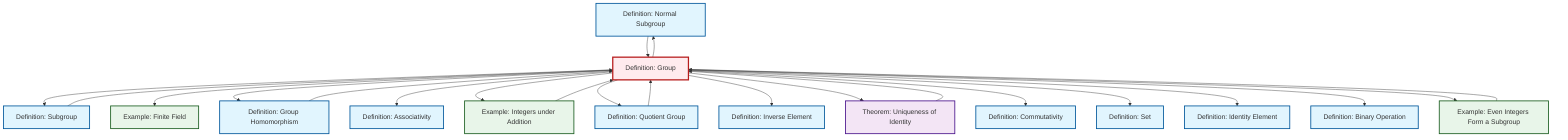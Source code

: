 graph TD
    classDef definition fill:#e1f5fe,stroke:#01579b,stroke-width:2px
    classDef theorem fill:#f3e5f5,stroke:#4a148c,stroke-width:2px
    classDef axiom fill:#fff3e0,stroke:#e65100,stroke-width:2px
    classDef example fill:#e8f5e9,stroke:#1b5e20,stroke-width:2px
    classDef current fill:#ffebee,stroke:#b71c1c,stroke-width:3px
    def-normal-subgroup["Definition: Normal Subgroup"]:::definition
    def-associativity["Definition: Associativity"]:::definition
    def-homomorphism["Definition: Group Homomorphism"]:::definition
    thm-unique-identity["Theorem: Uniqueness of Identity"]:::theorem
    def-quotient-group["Definition: Quotient Group"]:::definition
    def-inverse-element["Definition: Inverse Element"]:::definition
    def-subgroup["Definition: Subgroup"]:::definition
    def-commutativity["Definition: Commutativity"]:::definition
    ex-integers-addition["Example: Integers under Addition"]:::example
    ex-even-integers-subgroup["Example: Even Integers Form a Subgroup"]:::example
    def-group["Definition: Group"]:::definition
    def-binary-operation["Definition: Binary Operation"]:::definition
    def-identity-element["Definition: Identity Element"]:::definition
    def-set["Definition: Set"]:::definition
    ex-finite-field["Example: Finite Field"]:::example
    def-group --> def-subgroup
    def-group --> ex-finite-field
    def-normal-subgroup --> def-group
    def-homomorphism --> def-group
    def-group --> def-homomorphism
    def-group --> def-associativity
    def-group --> ex-integers-addition
    ex-even-integers-subgroup --> def-group
    def-group --> def-normal-subgroup
    ex-integers-addition --> def-group
    def-group --> def-quotient-group
    def-group --> def-inverse-element
    def-group --> thm-unique-identity
    def-group --> def-commutativity
    def-group --> def-set
    thm-unique-identity --> def-group
    def-group --> def-identity-element
    def-quotient-group --> def-group
    def-subgroup --> def-group
    def-group --> def-binary-operation
    def-group --> ex-even-integers-subgroup
    class def-group current